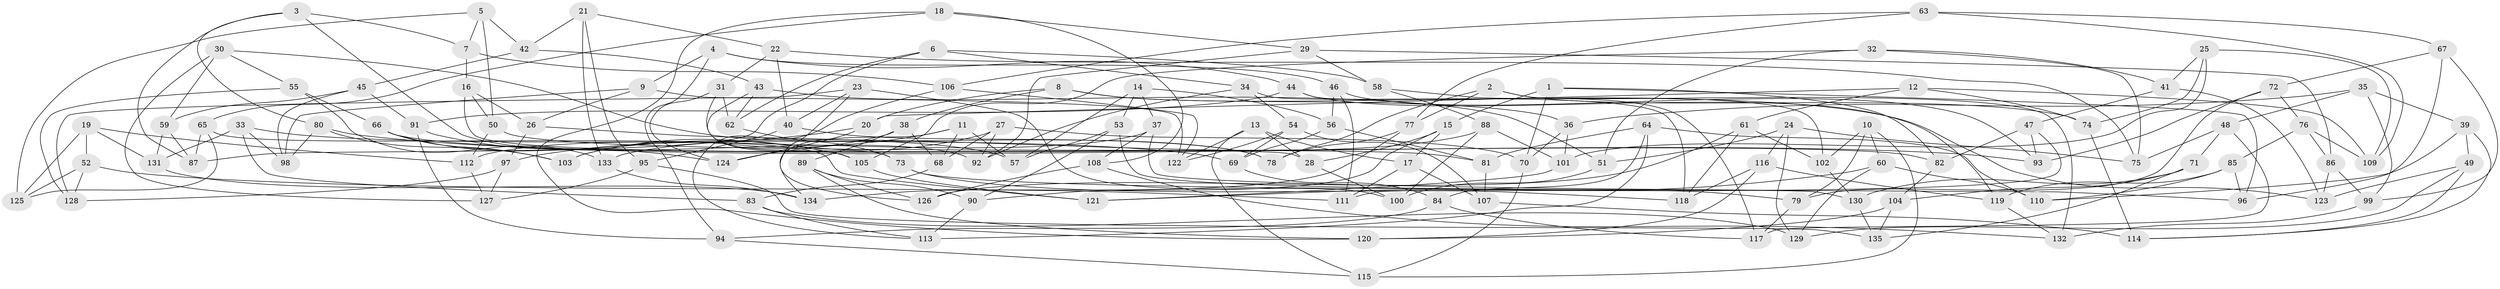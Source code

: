 // coarse degree distribution, {6: 0.5116279069767442, 3: 0.03488372093023256, 4: 0.3953488372093023, 5: 0.05813953488372093}
// Generated by graph-tools (version 1.1) at 2025/52/02/27/25 19:52:32]
// undirected, 135 vertices, 270 edges
graph export_dot {
graph [start="1"]
  node [color=gray90,style=filled];
  1;
  2;
  3;
  4;
  5;
  6;
  7;
  8;
  9;
  10;
  11;
  12;
  13;
  14;
  15;
  16;
  17;
  18;
  19;
  20;
  21;
  22;
  23;
  24;
  25;
  26;
  27;
  28;
  29;
  30;
  31;
  32;
  33;
  34;
  35;
  36;
  37;
  38;
  39;
  40;
  41;
  42;
  43;
  44;
  45;
  46;
  47;
  48;
  49;
  50;
  51;
  52;
  53;
  54;
  55;
  56;
  57;
  58;
  59;
  60;
  61;
  62;
  63;
  64;
  65;
  66;
  67;
  68;
  69;
  70;
  71;
  72;
  73;
  74;
  75;
  76;
  77;
  78;
  79;
  80;
  81;
  82;
  83;
  84;
  85;
  86;
  87;
  88;
  89;
  90;
  91;
  92;
  93;
  94;
  95;
  96;
  97;
  98;
  99;
  100;
  101;
  102;
  103;
  104;
  105;
  106;
  107;
  108;
  109;
  110;
  111;
  112;
  113;
  114;
  115;
  116;
  117;
  118;
  119;
  120;
  121;
  122;
  123;
  124;
  125;
  126;
  127;
  128;
  129;
  130;
  131;
  132;
  133;
  134;
  135;
  1 -- 70;
  1 -- 15;
  1 -- 96;
  1 -- 82;
  2 -- 78;
  2 -- 132;
  2 -- 74;
  2 -- 77;
  3 -- 80;
  3 -- 92;
  3 -- 87;
  3 -- 7;
  4 -- 9;
  4 -- 46;
  4 -- 44;
  4 -- 94;
  5 -- 50;
  5 -- 125;
  5 -- 7;
  5 -- 42;
  6 -- 34;
  6 -- 58;
  6 -- 87;
  6 -- 62;
  7 -- 16;
  7 -- 106;
  8 -- 123;
  8 -- 38;
  8 -- 36;
  8 -- 20;
  9 -- 98;
  9 -- 26;
  9 -- 122;
  10 -- 115;
  10 -- 102;
  10 -- 60;
  10 -- 79;
  11 -- 68;
  11 -- 134;
  11 -- 57;
  11 -- 124;
  12 -- 20;
  12 -- 74;
  12 -- 61;
  12 -- 109;
  13 -- 28;
  13 -- 115;
  13 -- 122;
  13 -- 17;
  14 -- 57;
  14 -- 37;
  14 -- 53;
  14 -- 56;
  15 -- 28;
  15 -- 90;
  15 -- 17;
  16 -- 28;
  16 -- 50;
  16 -- 26;
  17 -- 107;
  17 -- 111;
  18 -- 29;
  18 -- 65;
  18 -- 108;
  18 -- 120;
  19 -- 52;
  19 -- 125;
  19 -- 112;
  19 -- 131;
  20 -- 97;
  20 -- 124;
  21 -- 95;
  21 -- 133;
  21 -- 22;
  21 -- 42;
  22 -- 75;
  22 -- 31;
  22 -- 40;
  23 -- 126;
  23 -- 100;
  23 -- 128;
  23 -- 40;
  24 -- 129;
  24 -- 75;
  24 -- 116;
  24 -- 51;
  25 -- 74;
  25 -- 101;
  25 -- 109;
  25 -- 41;
  26 -- 97;
  26 -- 57;
  27 -- 92;
  27 -- 70;
  27 -- 103;
  27 -- 68;
  28 -- 100;
  29 -- 58;
  29 -- 86;
  29 -- 92;
  30 -- 78;
  30 -- 59;
  30 -- 127;
  30 -- 55;
  31 -- 73;
  31 -- 124;
  31 -- 62;
  32 -- 105;
  32 -- 75;
  32 -- 41;
  32 -- 51;
  33 -- 131;
  33 -- 83;
  33 -- 69;
  33 -- 98;
  34 -- 118;
  34 -- 54;
  34 -- 92;
  35 -- 48;
  35 -- 39;
  35 -- 36;
  35 -- 99;
  36 -- 101;
  36 -- 70;
  37 -- 108;
  37 -- 96;
  37 -- 112;
  38 -- 103;
  38 -- 89;
  38 -- 68;
  39 -- 110;
  39 -- 114;
  39 -- 49;
  40 -- 95;
  40 -- 78;
  41 -- 47;
  41 -- 123;
  42 -- 45;
  42 -- 43;
  43 -- 51;
  43 -- 62;
  43 -- 105;
  44 -- 91;
  44 -- 102;
  44 -- 119;
  45 -- 98;
  45 -- 59;
  45 -- 91;
  46 -- 93;
  46 -- 56;
  46 -- 111;
  47 -- 93;
  47 -- 82;
  47 -- 111;
  48 -- 75;
  48 -- 71;
  48 -- 117;
  49 -- 114;
  49 -- 129;
  49 -- 123;
  50 -- 81;
  50 -- 112;
  51 -- 100;
  52 -- 128;
  52 -- 111;
  52 -- 125;
  53 -- 130;
  53 -- 57;
  53 -- 90;
  54 -- 69;
  54 -- 122;
  54 -- 107;
  55 -- 66;
  55 -- 128;
  55 -- 133;
  56 -- 69;
  56 -- 81;
  58 -- 117;
  58 -- 88;
  59 -- 131;
  59 -- 87;
  60 -- 110;
  60 -- 129;
  60 -- 121;
  61 -- 126;
  61 -- 118;
  61 -- 102;
  62 -- 73;
  63 -- 109;
  63 -- 106;
  63 -- 77;
  63 -- 67;
  64 -- 84;
  64 -- 81;
  64 -- 113;
  64 -- 110;
  65 -- 125;
  65 -- 87;
  65 -- 121;
  66 -- 103;
  66 -- 82;
  66 -- 124;
  67 -- 96;
  67 -- 72;
  67 -- 99;
  68 -- 83;
  69 -- 84;
  70 -- 115;
  71 -- 104;
  71 -- 135;
  71 -- 130;
  72 -- 76;
  72 -- 93;
  72 -- 79;
  73 -- 79;
  73 -- 118;
  74 -- 114;
  76 -- 109;
  76 -- 86;
  76 -- 85;
  77 -- 134;
  77 -- 78;
  79 -- 117;
  80 -- 93;
  80 -- 98;
  80 -- 103;
  81 -- 107;
  82 -- 104;
  83 -- 129;
  83 -- 113;
  84 -- 94;
  84 -- 117;
  85 -- 96;
  85 -- 119;
  85 -- 110;
  86 -- 123;
  86 -- 99;
  88 -- 100;
  88 -- 101;
  88 -- 133;
  89 -- 90;
  89 -- 126;
  89 -- 120;
  90 -- 113;
  91 -- 94;
  91 -- 105;
  94 -- 115;
  95 -- 127;
  95 -- 135;
  97 -- 128;
  97 -- 127;
  99 -- 132;
  101 -- 121;
  102 -- 130;
  104 -- 120;
  104 -- 135;
  105 -- 121;
  106 -- 122;
  106 -- 113;
  107 -- 114;
  108 -- 132;
  108 -- 126;
  112 -- 127;
  116 -- 118;
  116 -- 119;
  116 -- 120;
  119 -- 132;
  130 -- 135;
  131 -- 134;
  133 -- 134;
}
